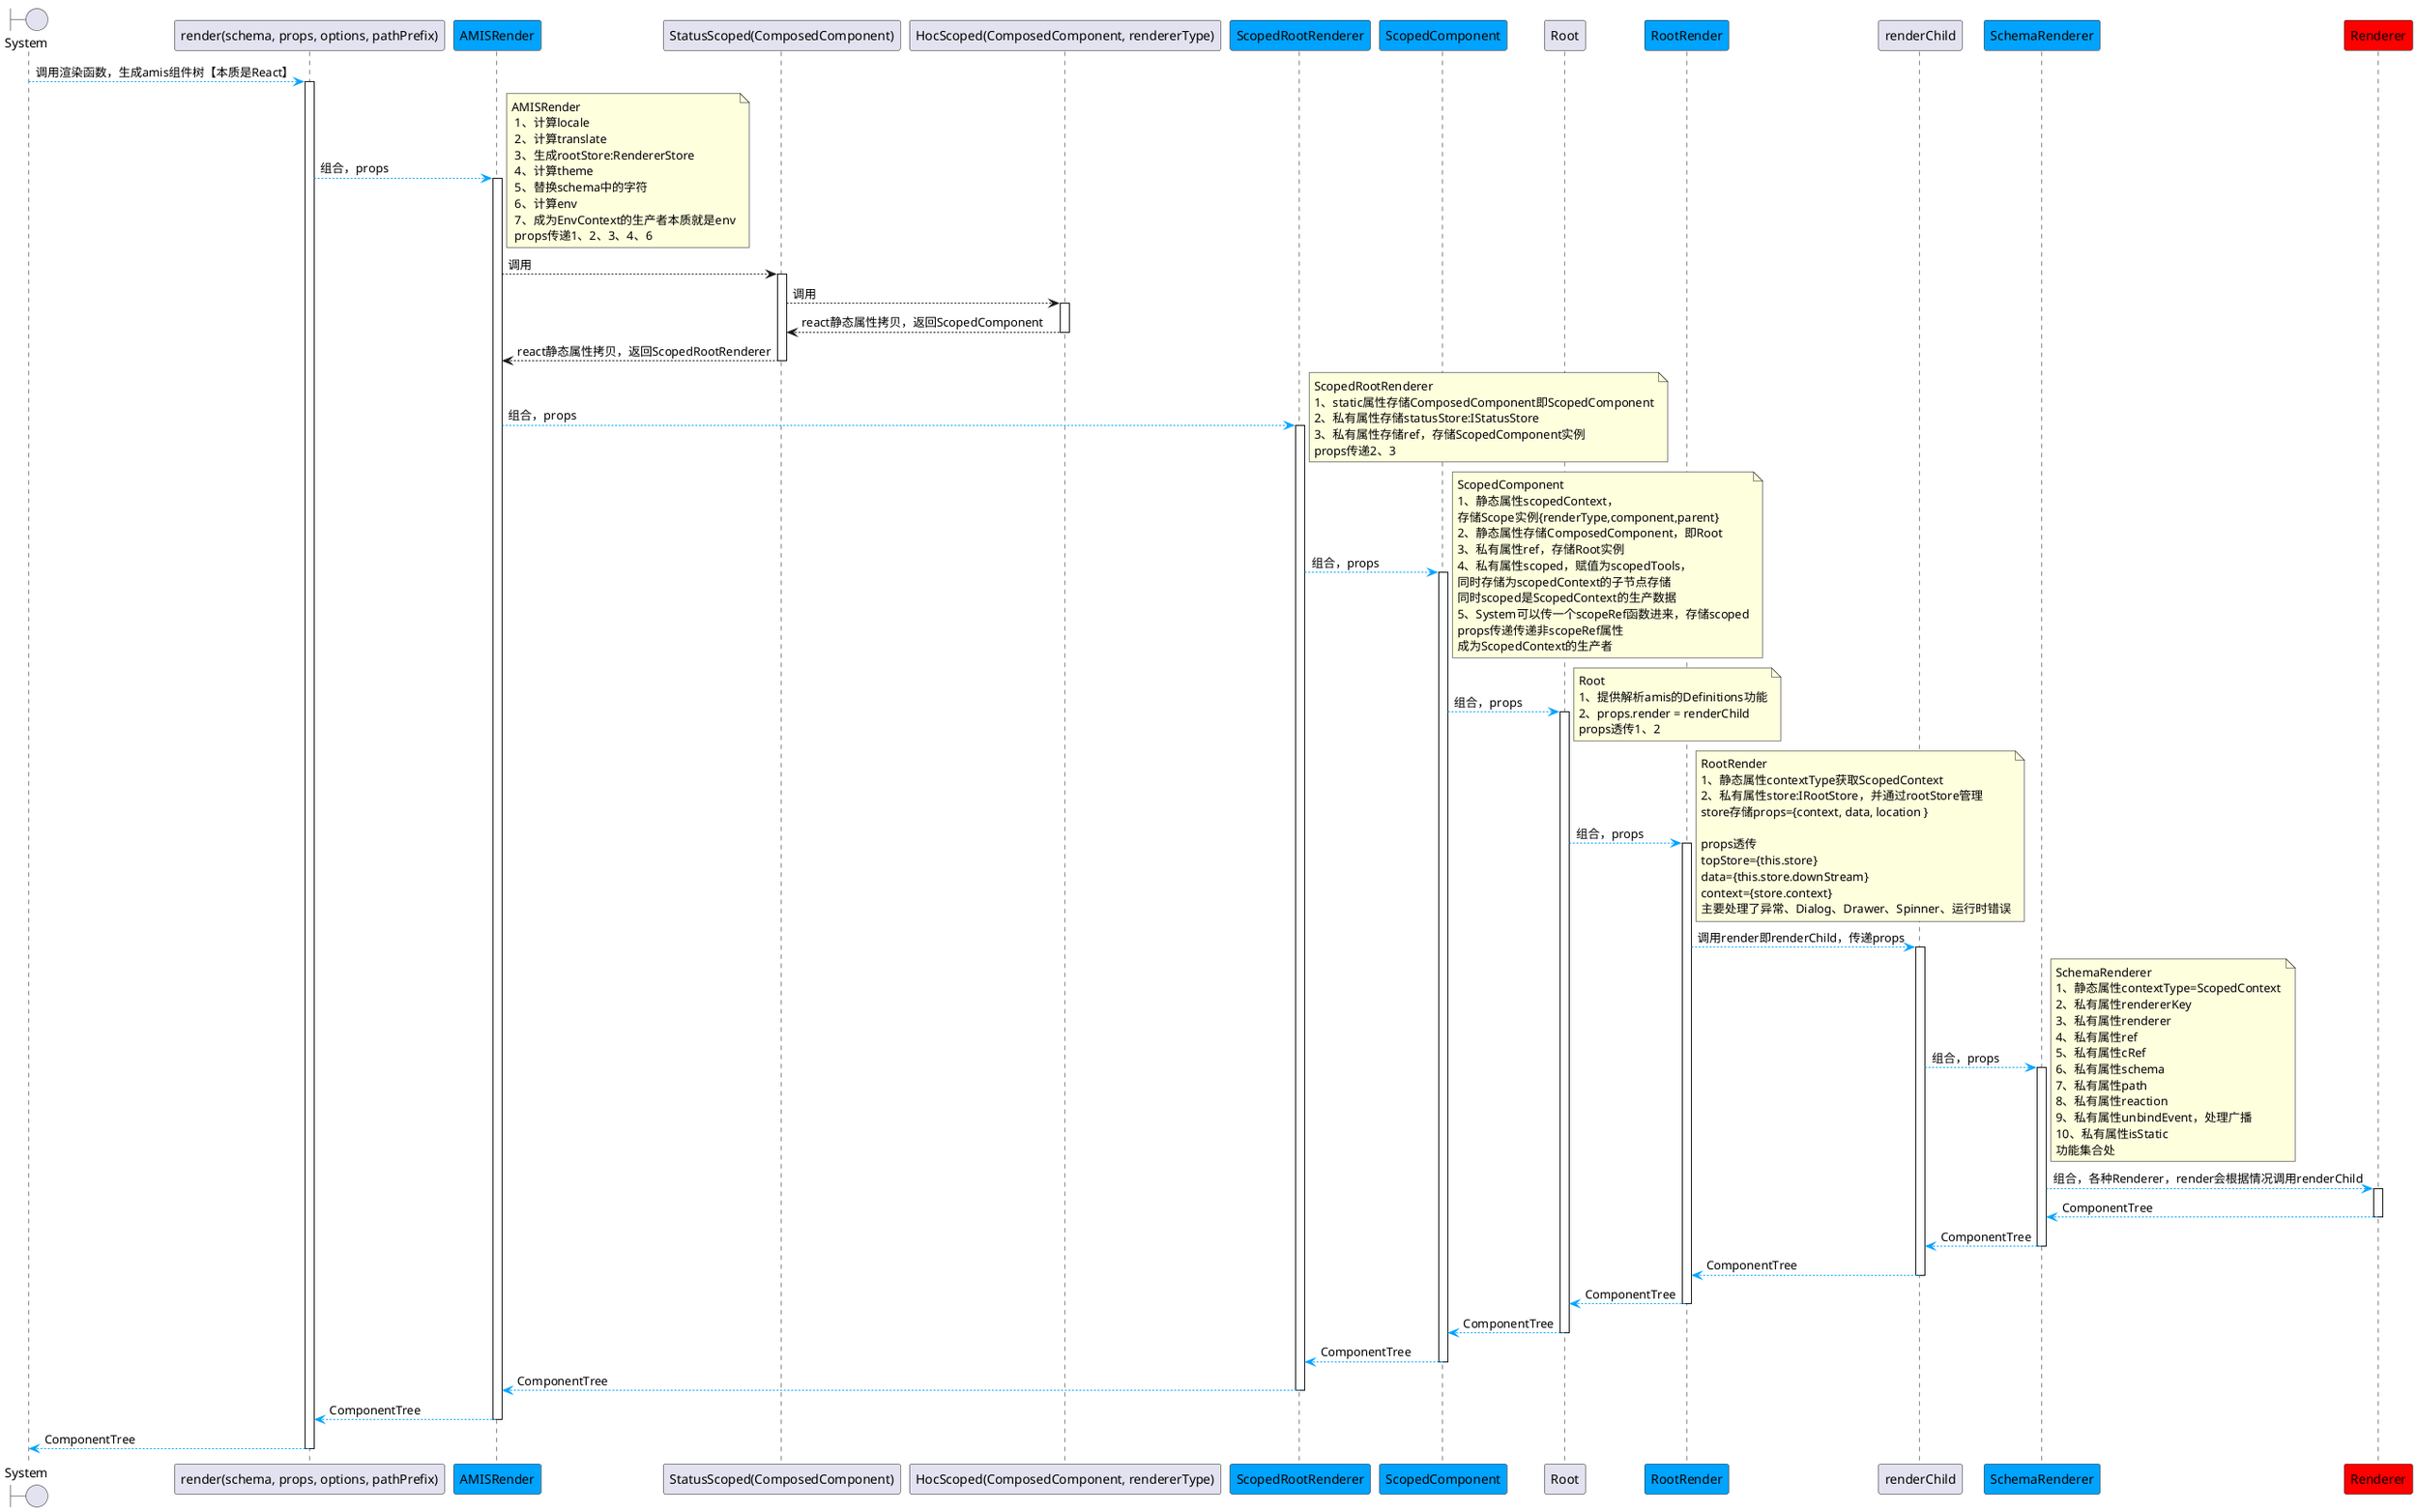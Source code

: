 @startuml amis渲染流程
boundary System
' participant "Renderer(config)" as Renderer
' participant "closureA(config)" as closureA
' participant "registerRenderer(component)" as registerRender
' System --> Renderer ++ : 调用amis入口函数生成amis组件树
' Renderer --> registerRender ++ : 调用闭包注册渲染器，并返回渲染器
participant "render(schema, props, options, pathPrefix)" as render
participant AMISRender #00a3fe
participant "StatusScoped(ComposedComponent)" as StatusScoped
participant "HocScoped(ComposedComponent, rendererType)" as Scoped
participant ScopedRootRenderer #00a3fe
participant ScopedComponent #00a3fe
participant Root
participant RootRender #00a3fe
participant renderChild
participant SchemaRenderer #00a3fe
participant Renderer #Red

System -[#00a3fe]-> render ++ : 调用渲染函数，生成amis组件树【本质是React】
render -[#00a3fe]-> AMISRender ++ :组合，props
note right
AMISRender
 1、计算locale
 2、计算translate
 3、生成rootStore:RendererStore
 4、计算theme
 5、替换schema中的字符
 6、计算env
 7、成为EnvContext的生产者本质就是env
 props传递1、2、3、4、6
end note
AMISRender --> StatusScoped ++: 调用
    StatusScoped --> Scoped ++ : 调用
        return react静态属性拷贝，返回ScopedComponent
    return react静态属性拷贝，返回ScopedRootRenderer
AMISRender -[#00a3fe]-> ScopedRootRenderer ++: 组合，props
note right
ScopedRootRenderer
1、static属性存储ComposedComponent即ScopedComponent
2、私有属性存储statusStore:IStatusStore
3、私有属性存储ref，存储ScopedComponent实例
props传递2、3
end note
ScopedRootRenderer -[#00a3fe]-> ScopedComponent ++: 组合，props
note right
ScopedComponent
1、静态属性scopedContext，
存储Scope实例{renderType,component,parent}
2、静态属性存储ComposedComponent，即Root
3、私有属性ref，存储Root实例
4、私有属性scoped，赋值为scopedTools，
同时存储为scopedContext的子节点存储
同时scoped是ScopedContext的生产数据
5、System可以传一个scopeRef函数进来，存储scoped
props传递传递非scopeRef属性
成为ScopedContext的生产者
end note
ScopedComponent -[#00a3fe]-> Root ++ : 组合，props
note right
Root
1、提供解析amis的Definitions功能
2、props.render = renderChild
props透传1、2
end note
Root -[#00a3fe]-> RootRender ++ : 组合，props
note right
RootRender
1、静态属性contextType获取ScopedContext
2、私有属性store:IRootStore，并通过rootStore管理
store存储props={context, data, location }

props透传
topStore={this.store}
data={this.store.downStream}
context={store.context}
主要处理了异常、Dialog、Drawer、Spinner、运行时错误
end note
RootRender -[#00a3fe]-> renderChild ++: 调用render即renderChild，传递props

renderChild -[#00a3fe]-> SchemaRenderer ++: 组合，props
note right
SchemaRenderer
1、静态属性contextType=ScopedContext
2、私有属性rendererKey
3、私有属性renderer
4、私有属性ref
5、私有属性cRef
6、私有属性schema
7、私有属性path
8、私有属性reaction
9、私有属性unbindEvent，处理广播
10、私有属性isStatic
功能集合处
end note
SchemaRenderer -[#00a3fe]->Renderer ++: 组合，各种Renderer，render会根据情况调用renderChild
return ComponentTree
return ComponentTree
return ComponentTree
return ComponentTree
return ComponentTree
return ComponentTree
return ComponentTree
return ComponentTree
return ComponentTree
@enduml